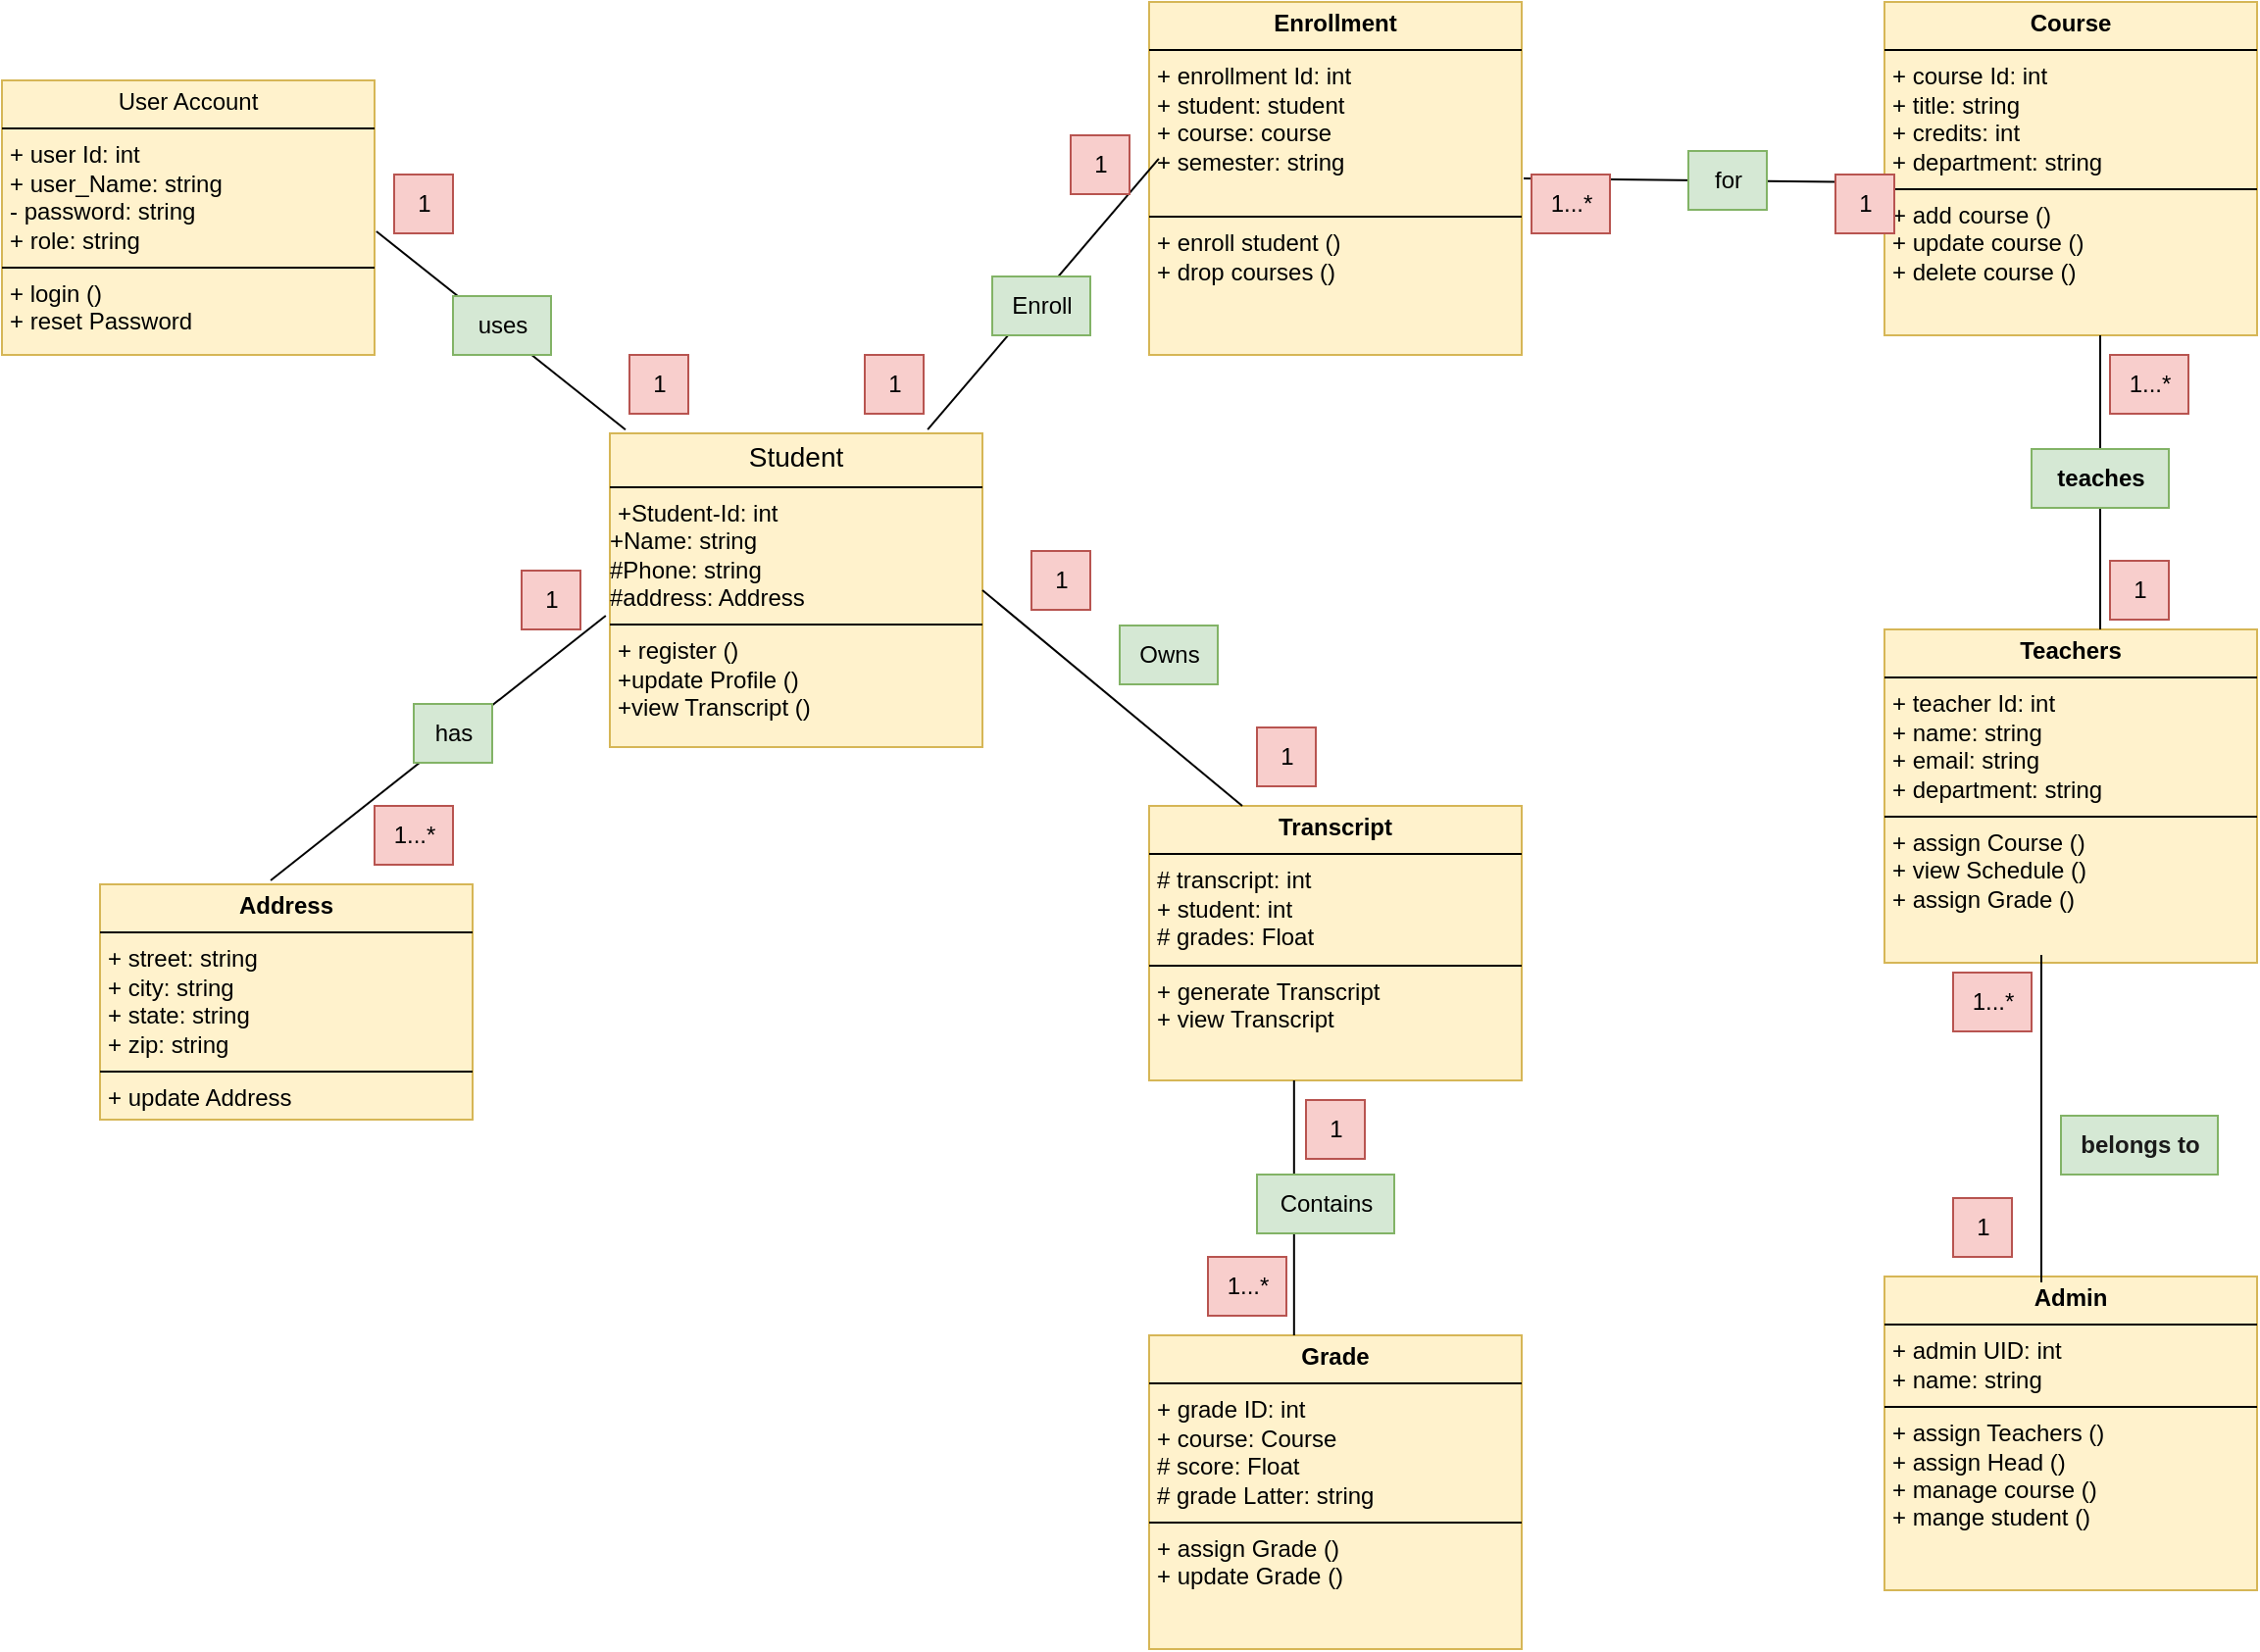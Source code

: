 <mxfile version="28.2.5">
  <diagram name="Page-1" id="5p0k5nLeJUXgmIQpBacx">
    <mxGraphModel dx="2518" dy="889" grid="1" gridSize="10" guides="1" tooltips="1" connect="1" arrows="1" fold="1" page="1" pageScale="1" pageWidth="850" pageHeight="1100" math="0" shadow="0">
      <root>
        <mxCell id="0" />
        <mxCell id="1" parent="0" />
        <mxCell id="u0lcFN_g0Bs5yhfp_tTr-9" value="&lt;p style=&quot;margin:0px;margin-top:4px;text-align:center;&quot;&gt;&lt;span style=&quot;font-size: 14px;&quot;&gt;Student&lt;/span&gt;&lt;/p&gt;&lt;hr size=&quot;1&quot; style=&quot;border-style:solid;&quot;&gt;&lt;p style=&quot;margin:0px;margin-left:4px;&quot;&gt;+Student-Id: int&lt;/p&gt;&lt;div&gt;+Name: string&lt;/div&gt;&lt;div&gt;#Phone: string&lt;/div&gt;&lt;div&gt;#address: Address&lt;/div&gt;&lt;hr size=&quot;1&quot; style=&quot;border-style:solid;&quot;&gt;&lt;p style=&quot;margin:0px;margin-left:4px;&quot;&gt;+ register ()&lt;/p&gt;&lt;p style=&quot;margin:0px;margin-left:4px;&quot;&gt;+update Profile ()&lt;/p&gt;&lt;p style=&quot;margin:0px;margin-left:4px;&quot;&gt;+view Transcript ()&lt;/p&gt;" style="verticalAlign=top;align=left;overflow=fill;html=1;whiteSpace=wrap;fillColor=#fff2cc;strokeColor=#d6b656;" parent="1" vertex="1">
          <mxGeometry x="-280" y="360" width="190" height="160" as="geometry" />
        </mxCell>
        <mxCell id="u0lcFN_g0Bs5yhfp_tTr-10" value="&lt;p style=&quot;margin:0px;margin-top:4px;text-align:center;&quot;&gt;User Account&lt;/p&gt;&lt;hr size=&quot;1&quot; style=&quot;border-style:solid;&quot;&gt;&lt;p style=&quot;margin:0px;margin-left:4px;&quot;&gt;+ user Id: int&lt;/p&gt;&lt;p style=&quot;margin:0px;margin-left:4px;&quot;&gt;+ user_Name: string&lt;/p&gt;&lt;p style=&quot;margin:0px;margin-left:4px;&quot;&gt;- password: string&lt;/p&gt;&lt;p style=&quot;margin:0px;margin-left:4px;&quot;&gt;+ role: string&lt;/p&gt;&lt;hr size=&quot;1&quot; style=&quot;border-style:solid;&quot;&gt;&lt;p style=&quot;margin:0px;margin-left:4px;&quot;&gt;+ login ()&lt;/p&gt;&lt;p style=&quot;margin:0px;margin-left:4px;&quot;&gt;+ reset Password&lt;/p&gt;" style="verticalAlign=top;align=left;overflow=fill;html=1;whiteSpace=wrap;fillColor=#fff2cc;strokeColor=#d6b656;" parent="1" vertex="1">
          <mxGeometry x="-590" y="180" width="190" height="140" as="geometry" />
        </mxCell>
        <mxCell id="u0lcFN_g0Bs5yhfp_tTr-11" value="&lt;p style=&quot;margin:0px;margin-top:4px;text-align:center;&quot;&gt;&lt;b&gt;Address&lt;/b&gt;&lt;/p&gt;&lt;hr size=&quot;1&quot; style=&quot;border-style:solid;&quot;&gt;&lt;p style=&quot;margin:0px;margin-left:4px;&quot;&gt;+ street: string&lt;/p&gt;&lt;p style=&quot;margin:0px;margin-left:4px;&quot;&gt;+ city: string&lt;/p&gt;&lt;p style=&quot;margin:0px;margin-left:4px;&quot;&gt;+ state: string&lt;/p&gt;&lt;p style=&quot;margin:0px;margin-left:4px;&quot;&gt;+ zip: string&lt;/p&gt;&lt;hr size=&quot;1&quot; style=&quot;border-style:solid;&quot;&gt;&lt;p style=&quot;margin:0px;margin-left:4px;&quot;&gt;+ update Address&lt;br&gt;&lt;/p&gt;" style="verticalAlign=top;align=left;overflow=fill;html=1;whiteSpace=wrap;fillColor=#fff2cc;strokeColor=#d6b656;" parent="1" vertex="1">
          <mxGeometry x="-540" y="590" width="190" height="120" as="geometry" />
        </mxCell>
        <mxCell id="u0lcFN_g0Bs5yhfp_tTr-12" value="&lt;p style=&quot;margin:0px;margin-top:4px;text-align:center;&quot;&gt;&lt;b&gt;Enrollment&lt;/b&gt;&lt;/p&gt;&lt;hr size=&quot;1&quot; style=&quot;border-style:solid;&quot;&gt;&lt;p style=&quot;margin:0px;margin-left:4px;&quot;&gt;+ enrollment Id: int&lt;/p&gt;&lt;p style=&quot;margin:0px;margin-left:4px;&quot;&gt;+ student: student&lt;/p&gt;&lt;p style=&quot;margin:0px;margin-left:4px;&quot;&gt;+ course: course&lt;/p&gt;&lt;p style=&quot;margin:0px;margin-left:4px;&quot;&gt;+ semester: string&lt;br&gt;&lt;br&gt;&lt;/p&gt;&lt;hr size=&quot;1&quot; style=&quot;border-style:solid;&quot;&gt;&lt;p style=&quot;margin:0px;margin-left:4px;&quot;&gt;+ enroll student ()&lt;/p&gt;&lt;p style=&quot;margin:0px;margin-left:4px;&quot;&gt;+ drop courses ()&lt;/p&gt;" style="verticalAlign=top;align=left;overflow=fill;html=1;whiteSpace=wrap;fillColor=#fff2cc;strokeColor=#d6b656;" parent="1" vertex="1">
          <mxGeometry x="-5" y="140" width="190" height="180" as="geometry" />
        </mxCell>
        <mxCell id="u0lcFN_g0Bs5yhfp_tTr-13" value="&lt;p style=&quot;margin:0px;margin-top:4px;text-align:center;&quot;&gt;&lt;b&gt;Transcript&lt;/b&gt;&lt;/p&gt;&lt;hr size=&quot;1&quot; style=&quot;border-style:solid;&quot;&gt;&lt;p style=&quot;margin:0px;margin-left:4px;&quot;&gt;# transcript: int&lt;/p&gt;&lt;p style=&quot;margin:0px;margin-left:4px;&quot;&gt;+ student: int&lt;/p&gt;&lt;p style=&quot;margin:0px;margin-left:4px;&quot;&gt;# grades: Float&lt;/p&gt;&lt;hr size=&quot;1&quot; style=&quot;border-style:solid;&quot;&gt;&lt;p style=&quot;margin:0px;margin-left:4px;&quot;&gt;+ generate Transcript&lt;/p&gt;&lt;p style=&quot;margin:0px;margin-left:4px;&quot;&gt;+ view Transcript&lt;/p&gt;" style="verticalAlign=top;align=left;overflow=fill;html=1;whiteSpace=wrap;fillColor=#fff2cc;strokeColor=#d6b656;" parent="1" vertex="1">
          <mxGeometry x="-5" y="550" width="190" height="140" as="geometry" />
        </mxCell>
        <mxCell id="u0lcFN_g0Bs5yhfp_tTr-14" value="&lt;p style=&quot;margin:0px;margin-top:4px;text-align:center;&quot;&gt;&lt;b&gt;Grade&lt;/b&gt;&lt;/p&gt;&lt;hr size=&quot;1&quot; style=&quot;border-style:solid;&quot;&gt;&lt;p style=&quot;margin:0px;margin-left:4px;&quot;&gt;+ grade ID: int&lt;/p&gt;&lt;p style=&quot;margin:0px;margin-left:4px;&quot;&gt;+ course: Course&lt;/p&gt;&lt;p style=&quot;margin:0px;margin-left:4px;&quot;&gt;# score: Float&lt;/p&gt;&lt;p style=&quot;margin:0px;margin-left:4px;&quot;&gt;# grade Latter: string&lt;/p&gt;&lt;hr size=&quot;1&quot; style=&quot;border-style:solid;&quot;&gt;&lt;p style=&quot;margin:0px;margin-left:4px;&quot;&gt;+ assign Grade ()&lt;/p&gt;&lt;p style=&quot;margin:0px;margin-left:4px;&quot;&gt;+ update Grade ()&lt;/p&gt;" style="verticalAlign=top;align=left;overflow=fill;html=1;whiteSpace=wrap;fillColor=#fff2cc;strokeColor=#d6b656;" parent="1" vertex="1">
          <mxGeometry x="-5" y="820" width="190" height="160" as="geometry" />
        </mxCell>
        <mxCell id="u0lcFN_g0Bs5yhfp_tTr-15" value="&lt;p style=&quot;margin:0px;margin-top:4px;text-align:center;&quot;&gt;&lt;b&gt;Course&lt;/b&gt;&lt;/p&gt;&lt;hr size=&quot;1&quot; style=&quot;border-style:solid;&quot;&gt;&lt;p style=&quot;margin:0px;margin-left:4px;&quot;&gt;+ course Id: int&lt;/p&gt;&lt;p style=&quot;margin:0px;margin-left:4px;&quot;&gt;+ title: string&lt;/p&gt;&lt;p style=&quot;margin:0px;margin-left:4px;&quot;&gt;+ credits: int&lt;/p&gt;&lt;p style=&quot;margin:0px;margin-left:4px;&quot;&gt;+ department: string&lt;/p&gt;&lt;hr size=&quot;1&quot; style=&quot;border-style:solid;&quot;&gt;&lt;p style=&quot;margin:0px;margin-left:4px;&quot;&gt;+ add course ()&lt;/p&gt;&lt;p style=&quot;margin:0px;margin-left:4px;&quot;&gt;+ update course ()&lt;/p&gt;&lt;p style=&quot;margin:0px;margin-left:4px;&quot;&gt;+ delete course ()&lt;/p&gt;" style="verticalAlign=top;align=left;overflow=fill;html=1;whiteSpace=wrap;fillColor=#fff2cc;strokeColor=#d6b656;" parent="1" vertex="1">
          <mxGeometry x="370" y="140" width="190" height="170" as="geometry" />
        </mxCell>
        <mxCell id="u0lcFN_g0Bs5yhfp_tTr-16" value="&lt;p style=&quot;margin:0px;margin-top:4px;text-align:center;&quot;&gt;&lt;b&gt;Teachers&lt;/b&gt;&lt;/p&gt;&lt;hr size=&quot;1&quot; style=&quot;border-style:solid;&quot;&gt;&lt;p style=&quot;margin:0px;margin-left:4px;&quot;&gt;+ teacher Id: int&lt;/p&gt;&lt;p style=&quot;margin:0px;margin-left:4px;&quot;&gt;+ name: string&lt;/p&gt;&lt;p style=&quot;margin:0px;margin-left:4px;&quot;&gt;+ email: string&lt;/p&gt;&lt;p style=&quot;margin:0px;margin-left:4px;&quot;&gt;+ department: string&lt;/p&gt;&lt;hr size=&quot;1&quot; style=&quot;border-style:solid;&quot;&gt;&lt;p style=&quot;margin:0px;margin-left:4px;&quot;&gt;+ assign Course ()&lt;/p&gt;&lt;p style=&quot;margin:0px;margin-left:4px;&quot;&gt;+ view Schedule ()&lt;/p&gt;&lt;p style=&quot;margin:0px;margin-left:4px;&quot;&gt;+ assign Grade ()&lt;/p&gt;" style="verticalAlign=top;align=left;overflow=fill;html=1;whiteSpace=wrap;fillColor=#fff2cc;strokeColor=#d6b656;" parent="1" vertex="1">
          <mxGeometry x="370" y="460" width="190" height="170" as="geometry" />
        </mxCell>
        <mxCell id="u0lcFN_g0Bs5yhfp_tTr-17" value="&lt;p style=&quot;margin:0px;margin-top:4px;text-align:center;&quot;&gt;&lt;b&gt;Admin&lt;/b&gt;&lt;/p&gt;&lt;hr size=&quot;1&quot; style=&quot;border-style:solid;&quot;&gt;&lt;p style=&quot;margin:0px;margin-left:4px;&quot;&gt;+ admin UID: int&lt;/p&gt;&lt;p style=&quot;margin:0px;margin-left:4px;&quot;&gt;+ name: string&lt;/p&gt;&lt;hr size=&quot;1&quot; style=&quot;border-style:solid;&quot;&gt;&lt;p style=&quot;margin:0px;margin-left:4px;&quot;&gt;+ assign Teachers ()&lt;/p&gt;&lt;p style=&quot;margin:0px;margin-left:4px;&quot;&gt;+ assign Head ()&lt;/p&gt;&lt;p style=&quot;margin:0px;margin-left:4px;&quot;&gt;+ manage course ()&lt;/p&gt;&lt;p style=&quot;margin:0px;margin-left:4px;&quot;&gt;+ mange student ()&lt;/p&gt;" style="verticalAlign=top;align=left;overflow=fill;html=1;whiteSpace=wrap;fillColor=#fff2cc;strokeColor=#d6b656;" parent="1" vertex="1">
          <mxGeometry x="370" y="790" width="190" height="160" as="geometry" />
        </mxCell>
        <mxCell id="u0lcFN_g0Bs5yhfp_tTr-18" value="" style="endArrow=none;html=1;rounded=0;entryX=0.042;entryY=-0.012;entryDx=0;entryDy=0;entryPerimeter=0;exitX=1.005;exitY=0.55;exitDx=0;exitDy=0;exitPerimeter=0;" parent="1" source="u0lcFN_g0Bs5yhfp_tTr-10" target="u0lcFN_g0Bs5yhfp_tTr-9" edge="1">
          <mxGeometry width="50" height="50" relative="1" as="geometry">
            <mxPoint x="-350" y="280" as="sourcePoint" />
            <mxPoint x="-300" y="230" as="targetPoint" />
          </mxGeometry>
        </mxCell>
        <mxCell id="u0lcFN_g0Bs5yhfp_tTr-19" value="" style="endArrow=none;html=1;rounded=0;exitX=0.458;exitY=-0.017;exitDx=0;exitDy=0;exitPerimeter=0;entryX=-0.011;entryY=0.581;entryDx=0;entryDy=0;entryPerimeter=0;" parent="1" source="u0lcFN_g0Bs5yhfp_tTr-11" target="u0lcFN_g0Bs5yhfp_tTr-9" edge="1">
          <mxGeometry width="50" height="50" relative="1" as="geometry">
            <mxPoint x="-330" y="510" as="sourcePoint" />
            <mxPoint x="-280" y="460" as="targetPoint" />
          </mxGeometry>
        </mxCell>
        <mxCell id="u0lcFN_g0Bs5yhfp_tTr-20" value="" style="endArrow=none;html=1;rounded=0;entryX=0.026;entryY=0.444;entryDx=0;entryDy=0;entryPerimeter=0;exitX=0.853;exitY=-0.012;exitDx=0;exitDy=0;exitPerimeter=0;" parent="1" source="u0lcFN_g0Bs5yhfp_tTr-9" target="u0lcFN_g0Bs5yhfp_tTr-12" edge="1">
          <mxGeometry width="50" height="50" relative="1" as="geometry">
            <mxPoint x="-130" y="360" as="sourcePoint" />
            <mxPoint x="-80" y="310" as="targetPoint" />
          </mxGeometry>
        </mxCell>
        <mxCell id="u0lcFN_g0Bs5yhfp_tTr-21" value="" style="endArrow=none;html=1;rounded=0;exitX=1;exitY=0.5;exitDx=0;exitDy=0;entryX=0.25;entryY=0;entryDx=0;entryDy=0;" parent="1" source="u0lcFN_g0Bs5yhfp_tTr-9" target="u0lcFN_g0Bs5yhfp_tTr-13" edge="1">
          <mxGeometry width="50" height="50" relative="1" as="geometry">
            <mxPoint x="-70" y="440" as="sourcePoint" />
            <mxPoint x="-20" y="390" as="targetPoint" />
          </mxGeometry>
        </mxCell>
        <mxCell id="u0lcFN_g0Bs5yhfp_tTr-22" value="" style="endArrow=none;html=1;rounded=0;entryX=0.389;entryY=1;entryDx=0;entryDy=0;entryPerimeter=0;exitX=0.389;exitY=0;exitDx=0;exitDy=0;exitPerimeter=0;" parent="1" source="u0lcFN_g0Bs5yhfp_tTr-14" target="u0lcFN_g0Bs5yhfp_tTr-13" edge="1">
          <mxGeometry width="50" height="50" relative="1" as="geometry">
            <mxPoint x="-90" y="700" as="sourcePoint" />
            <mxPoint x="-40" y="650" as="targetPoint" />
          </mxGeometry>
        </mxCell>
        <mxCell id="u0lcFN_g0Bs5yhfp_tTr-23" value="" style="endArrow=none;html=1;rounded=0;entryX=0.016;entryY=0.541;entryDx=0;entryDy=0;entryPerimeter=0;" parent="1" edge="1">
          <mxGeometry width="50" height="50" relative="1" as="geometry">
            <mxPoint x="186" y="230" as="sourcePoint" />
            <mxPoint x="369.04" y="231.97" as="targetPoint" />
          </mxGeometry>
        </mxCell>
        <mxCell id="u0lcFN_g0Bs5yhfp_tTr-24" value="" style="endArrow=none;html=1;rounded=0;entryX=0.579;entryY=1;entryDx=0;entryDy=0;entryPerimeter=0;exitX=0.579;exitY=0;exitDx=0;exitDy=0;exitPerimeter=0;" parent="1" source="u0lcFN_g0Bs5yhfp_tTr-16" target="u0lcFN_g0Bs5yhfp_tTr-15" edge="1">
          <mxGeometry width="50" height="50" relative="1" as="geometry">
            <mxPoint x="460" y="370" as="sourcePoint" />
            <mxPoint x="510" y="320" as="targetPoint" />
          </mxGeometry>
        </mxCell>
        <mxCell id="u0lcFN_g0Bs5yhfp_tTr-26" value="Owns" style="text;html=1;align=center;verticalAlign=middle;resizable=0;points=[];autosize=1;strokeColor=#82b366;fillColor=#d5e8d4;" parent="1" vertex="1">
          <mxGeometry x="-20" y="458" width="50" height="30" as="geometry" />
        </mxCell>
        <mxCell id="u0lcFN_g0Bs5yhfp_tTr-27" value="Enroll" style="text;html=1;align=center;verticalAlign=middle;resizable=0;points=[];autosize=1;strokeColor=#82b366;fillColor=#d5e8d4;" parent="1" vertex="1">
          <mxGeometry x="-85" y="280" width="50" height="30" as="geometry" />
        </mxCell>
        <mxCell id="u0lcFN_g0Bs5yhfp_tTr-28" value="uses" style="text;html=1;align=center;verticalAlign=middle;resizable=0;points=[];autosize=1;strokeColor=#82b366;fillColor=#d5e8d4;" parent="1" vertex="1">
          <mxGeometry x="-360" y="290" width="50" height="30" as="geometry" />
        </mxCell>
        <mxCell id="u0lcFN_g0Bs5yhfp_tTr-29" value="has" style="text;html=1;align=center;verticalAlign=middle;resizable=0;points=[];autosize=1;strokeColor=#82b366;fillColor=#d5e8d4;" parent="1" vertex="1">
          <mxGeometry x="-380" y="498" width="40" height="30" as="geometry" />
        </mxCell>
        <mxCell id="u0lcFN_g0Bs5yhfp_tTr-30" value="for" style="text;html=1;align=center;verticalAlign=middle;resizable=0;points=[];autosize=1;strokeColor=#82b366;fillColor=#d5e8d4;" parent="1" vertex="1">
          <mxGeometry x="270" y="216" width="40" height="30" as="geometry" />
        </mxCell>
        <mxCell id="u0lcFN_g0Bs5yhfp_tTr-31" value="&lt;b&gt;teaches&lt;/b&gt;" style="text;html=1;align=center;verticalAlign=middle;resizable=0;points=[];autosize=1;strokeColor=#82b366;fillColor=#d5e8d4;" parent="1" vertex="1">
          <mxGeometry x="445" y="368" width="70" height="30" as="geometry" />
        </mxCell>
        <mxCell id="u0lcFN_g0Bs5yhfp_tTr-32" value="&lt;span&gt;&lt;font style=&quot;color: rgb(26, 26, 26);&quot;&gt;&lt;b style=&quot;&quot;&gt;belongs to&lt;/b&gt;&lt;/font&gt;&lt;/span&gt;" style="text;html=1;align=center;verticalAlign=middle;resizable=0;points=[];autosize=1;fillColor=#d5e8d4;strokeColor=#82b366;" parent="1" vertex="1">
          <mxGeometry x="460" y="708" width="80" height="30" as="geometry" />
        </mxCell>
        <mxCell id="u0lcFN_g0Bs5yhfp_tTr-35" value="" style="endArrow=none;html=1;rounded=0;entryX=0.421;entryY=1;entryDx=0;entryDy=0;entryPerimeter=0;exitX=0.421;exitY=0.019;exitDx=0;exitDy=0;exitPerimeter=0;" parent="1" source="u0lcFN_g0Bs5yhfp_tTr-17" edge="1">
          <mxGeometry width="50" height="50" relative="1" as="geometry">
            <mxPoint x="449.99" y="706.08" as="sourcePoint" />
            <mxPoint x="449.99" y="626" as="targetPoint" />
          </mxGeometry>
        </mxCell>
        <mxCell id="u0lcFN_g0Bs5yhfp_tTr-38" value="Contains" style="text;html=1;align=center;verticalAlign=middle;resizable=0;points=[];autosize=1;strokeColor=#82b366;fillColor=#d5e8d4;" parent="1" vertex="1">
          <mxGeometry x="50" y="738" width="70" height="30" as="geometry" />
        </mxCell>
        <mxCell id="u0lcFN_g0Bs5yhfp_tTr-39" value="1" style="text;html=1;align=center;verticalAlign=middle;resizable=0;points=[];autosize=1;strokeColor=#b85450;fillColor=#f8cecc;" parent="1" vertex="1">
          <mxGeometry x="-390" y="228" width="30" height="30" as="geometry" />
        </mxCell>
        <mxCell id="u0lcFN_g0Bs5yhfp_tTr-40" value="1" style="text;html=1;align=center;verticalAlign=middle;resizable=0;points=[];autosize=1;strokeColor=#b85450;fillColor=#f8cecc;" parent="1" vertex="1">
          <mxGeometry x="-270" y="320" width="30" height="30" as="geometry" />
        </mxCell>
        <mxCell id="u0lcFN_g0Bs5yhfp_tTr-41" value="1" style="text;html=1;align=center;verticalAlign=middle;resizable=0;points=[];autosize=1;strokeColor=#b85450;fillColor=#f8cecc;" parent="1" vertex="1">
          <mxGeometry x="-150" y="320" width="30" height="30" as="geometry" />
        </mxCell>
        <mxCell id="u0lcFN_g0Bs5yhfp_tTr-42" value="1" style="text;html=1;align=center;verticalAlign=middle;resizable=0;points=[];autosize=1;strokeColor=#b85450;fillColor=#f8cecc;" parent="1" vertex="1">
          <mxGeometry x="-45" y="208" width="30" height="30" as="geometry" />
        </mxCell>
        <mxCell id="u0lcFN_g0Bs5yhfp_tTr-43" value="1...*" style="text;html=1;align=center;verticalAlign=middle;resizable=0;points=[];autosize=1;strokeColor=#b85450;fillColor=#f8cecc;" parent="1" vertex="1">
          <mxGeometry x="190" y="228" width="40" height="30" as="geometry" />
        </mxCell>
        <mxCell id="u0lcFN_g0Bs5yhfp_tTr-44" value="1" style="text;html=1;align=center;verticalAlign=middle;resizable=0;points=[];autosize=1;strokeColor=#b85450;fillColor=#f8cecc;" parent="1" vertex="1">
          <mxGeometry x="345" y="228" width="30" height="30" as="geometry" />
        </mxCell>
        <mxCell id="u0lcFN_g0Bs5yhfp_tTr-45" value="1...*" style="text;html=1;align=center;verticalAlign=middle;resizable=0;points=[];autosize=1;strokeColor=#b85450;fillColor=#f8cecc;" parent="1" vertex="1">
          <mxGeometry x="485" y="320" width="40" height="30" as="geometry" />
        </mxCell>
        <mxCell id="u0lcFN_g0Bs5yhfp_tTr-46" value="1" style="text;html=1;align=center;verticalAlign=middle;resizable=0;points=[];autosize=1;strokeColor=#b85450;fillColor=#f8cecc;" parent="1" vertex="1">
          <mxGeometry x="485" y="425" width="30" height="30" as="geometry" />
        </mxCell>
        <mxCell id="u0lcFN_g0Bs5yhfp_tTr-47" value="1...*" style="text;html=1;align=center;verticalAlign=middle;resizable=0;points=[];autosize=1;strokeColor=#b85450;fillColor=#f8cecc;" parent="1" vertex="1">
          <mxGeometry x="405" y="635" width="40" height="30" as="geometry" />
        </mxCell>
        <mxCell id="u0lcFN_g0Bs5yhfp_tTr-48" value="1" style="text;html=1;align=center;verticalAlign=middle;resizable=0;points=[];autosize=1;strokeColor=#b85450;fillColor=#f8cecc;" parent="1" vertex="1">
          <mxGeometry x="405" y="750" width="30" height="30" as="geometry" />
        </mxCell>
        <mxCell id="u0lcFN_g0Bs5yhfp_tTr-50" value="1" style="text;html=1;align=center;verticalAlign=middle;resizable=0;points=[];autosize=1;strokeColor=#b85450;fillColor=#f8cecc;" parent="1" vertex="1">
          <mxGeometry x="-65" y="420" width="30" height="30" as="geometry" />
        </mxCell>
        <mxCell id="u0lcFN_g0Bs5yhfp_tTr-51" value="1" style="text;html=1;align=center;verticalAlign=middle;resizable=0;points=[];autosize=1;strokeColor=#b85450;fillColor=#f8cecc;" parent="1" vertex="1">
          <mxGeometry x="50" y="510" width="30" height="30" as="geometry" />
        </mxCell>
        <mxCell id="u0lcFN_g0Bs5yhfp_tTr-52" value="1" style="text;html=1;align=center;verticalAlign=middle;resizable=0;points=[];autosize=1;strokeColor=#b85450;fillColor=#f8cecc;" parent="1" vertex="1">
          <mxGeometry x="75" y="700" width="30" height="30" as="geometry" />
        </mxCell>
        <mxCell id="u0lcFN_g0Bs5yhfp_tTr-53" value="1...*" style="text;html=1;align=center;verticalAlign=middle;resizable=0;points=[];autosize=1;strokeColor=#b85450;fillColor=#f8cecc;" parent="1" vertex="1">
          <mxGeometry x="25" y="780" width="40" height="30" as="geometry" />
        </mxCell>
        <mxCell id="u0lcFN_g0Bs5yhfp_tTr-54" value="1" style="text;html=1;align=center;verticalAlign=middle;resizable=0;points=[];autosize=1;strokeColor=#b85450;fillColor=#f8cecc;" parent="1" vertex="1">
          <mxGeometry x="-325" y="430" width="30" height="30" as="geometry" />
        </mxCell>
        <mxCell id="u0lcFN_g0Bs5yhfp_tTr-55" value="1...*" style="text;html=1;align=center;verticalAlign=middle;resizable=0;points=[];autosize=1;strokeColor=#b85450;fillColor=#f8cecc;" parent="1" vertex="1">
          <mxGeometry x="-400" y="550" width="40" height="30" as="geometry" />
        </mxCell>
      </root>
    </mxGraphModel>
  </diagram>
</mxfile>
